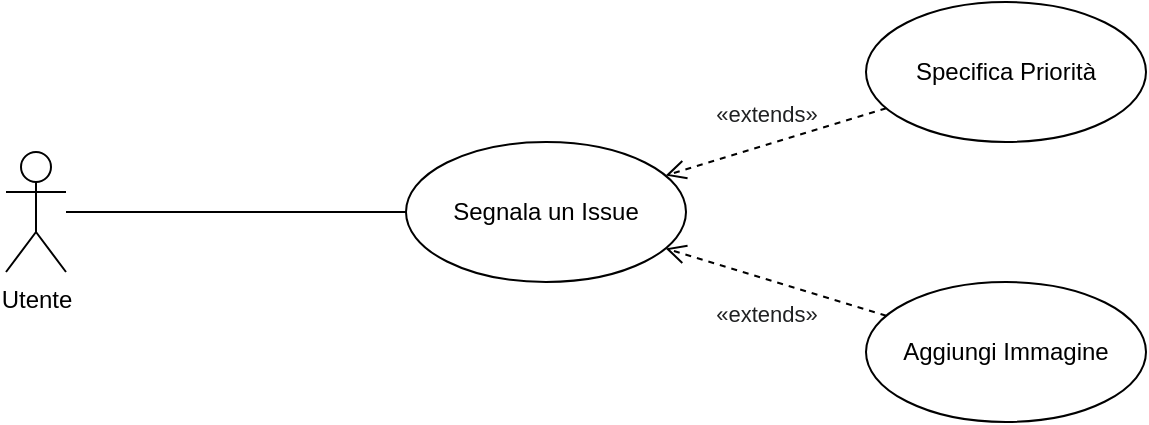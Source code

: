 <mxfile version="26.1.1">
  <diagram name="Pagina-1" id="13KB2or2tinvepG6CU1X">
    <mxGraphModel dx="1034" dy="511" grid="1" gridSize="10" guides="1" tooltips="1" connect="1" arrows="1" fold="1" page="1" pageScale="1" pageWidth="827" pageHeight="1169" math="0" shadow="0">
      <root>
        <mxCell id="0" />
        <mxCell id="1" parent="0" />
        <mxCell id="lxgyXcaa12GPPOxntxfu-1" value="Utente" style="shape=umlActor;verticalLabelPosition=bottom;verticalAlign=top;html=1;outlineConnect=0;" vertex="1" parent="1">
          <mxGeometry x="100" y="180" width="30" height="60" as="geometry" />
        </mxCell>
        <mxCell id="lxgyXcaa12GPPOxntxfu-2" value="Segnala un Issue" style="ellipse;whiteSpace=wrap;html=1;" vertex="1" parent="1">
          <mxGeometry x="300" y="175" width="140" height="70" as="geometry" />
        </mxCell>
        <mxCell id="lxgyXcaa12GPPOxntxfu-4" value="" style="endArrow=none;html=1;edgeStyle=orthogonalEdgeStyle;rounded=0;" edge="1" parent="1" source="lxgyXcaa12GPPOxntxfu-1" target="lxgyXcaa12GPPOxntxfu-2">
          <mxGeometry relative="1" as="geometry">
            <mxPoint x="300" y="270" as="sourcePoint" />
            <mxPoint x="460" y="270" as="targetPoint" />
          </mxGeometry>
        </mxCell>
        <mxCell id="lxgyXcaa12GPPOxntxfu-7" value="Specifica Priorità" style="ellipse;whiteSpace=wrap;html=1;" vertex="1" parent="1">
          <mxGeometry x="530" y="105" width="140" height="70" as="geometry" />
        </mxCell>
        <mxCell id="lxgyXcaa12GPPOxntxfu-8" value="Aggiungi Immagine" style="ellipse;whiteSpace=wrap;html=1;" vertex="1" parent="1">
          <mxGeometry x="530" y="245" width="140" height="70" as="geometry" />
        </mxCell>
        <mxCell id="lxgyXcaa12GPPOxntxfu-9" value="&lt;span style=&quot;color: rgb(32, 33, 34); text-align: start; text-wrap-mode: wrap;&quot;&gt;&lt;font style=&quot;font-size: 11px;&quot;&gt;«extends»&lt;/font&gt;&lt;/span&gt;" style="html=1;verticalAlign=bottom;endArrow=open;dashed=1;endSize=8;curved=0;rounded=0;" edge="1" parent="1" source="lxgyXcaa12GPPOxntxfu-7" target="lxgyXcaa12GPPOxntxfu-2">
          <mxGeometry x="0.056" y="-6" relative="1" as="geometry">
            <mxPoint x="580" y="180" as="sourcePoint" />
            <mxPoint x="500" y="180" as="targetPoint" />
            <mxPoint as="offset" />
          </mxGeometry>
        </mxCell>
        <mxCell id="lxgyXcaa12GPPOxntxfu-10" value="&lt;span style=&quot;color: rgb(32, 33, 34); text-align: start; text-wrap-mode: wrap;&quot;&gt;&lt;font style=&quot;font-size: 11px;&quot;&gt;«extends»&lt;/font&gt;&lt;/span&gt;" style="html=1;verticalAlign=bottom;endArrow=open;dashed=1;endSize=8;curved=0;rounded=0;" edge="1" parent="1" source="lxgyXcaa12GPPOxntxfu-8" target="lxgyXcaa12GPPOxntxfu-2">
          <mxGeometry x="-0.046" y="25" relative="1" as="geometry">
            <mxPoint x="550" y="168" as="sourcePoint" />
            <mxPoint x="440" y="202" as="targetPoint" />
            <mxPoint as="offset" />
          </mxGeometry>
        </mxCell>
      </root>
    </mxGraphModel>
  </diagram>
</mxfile>
